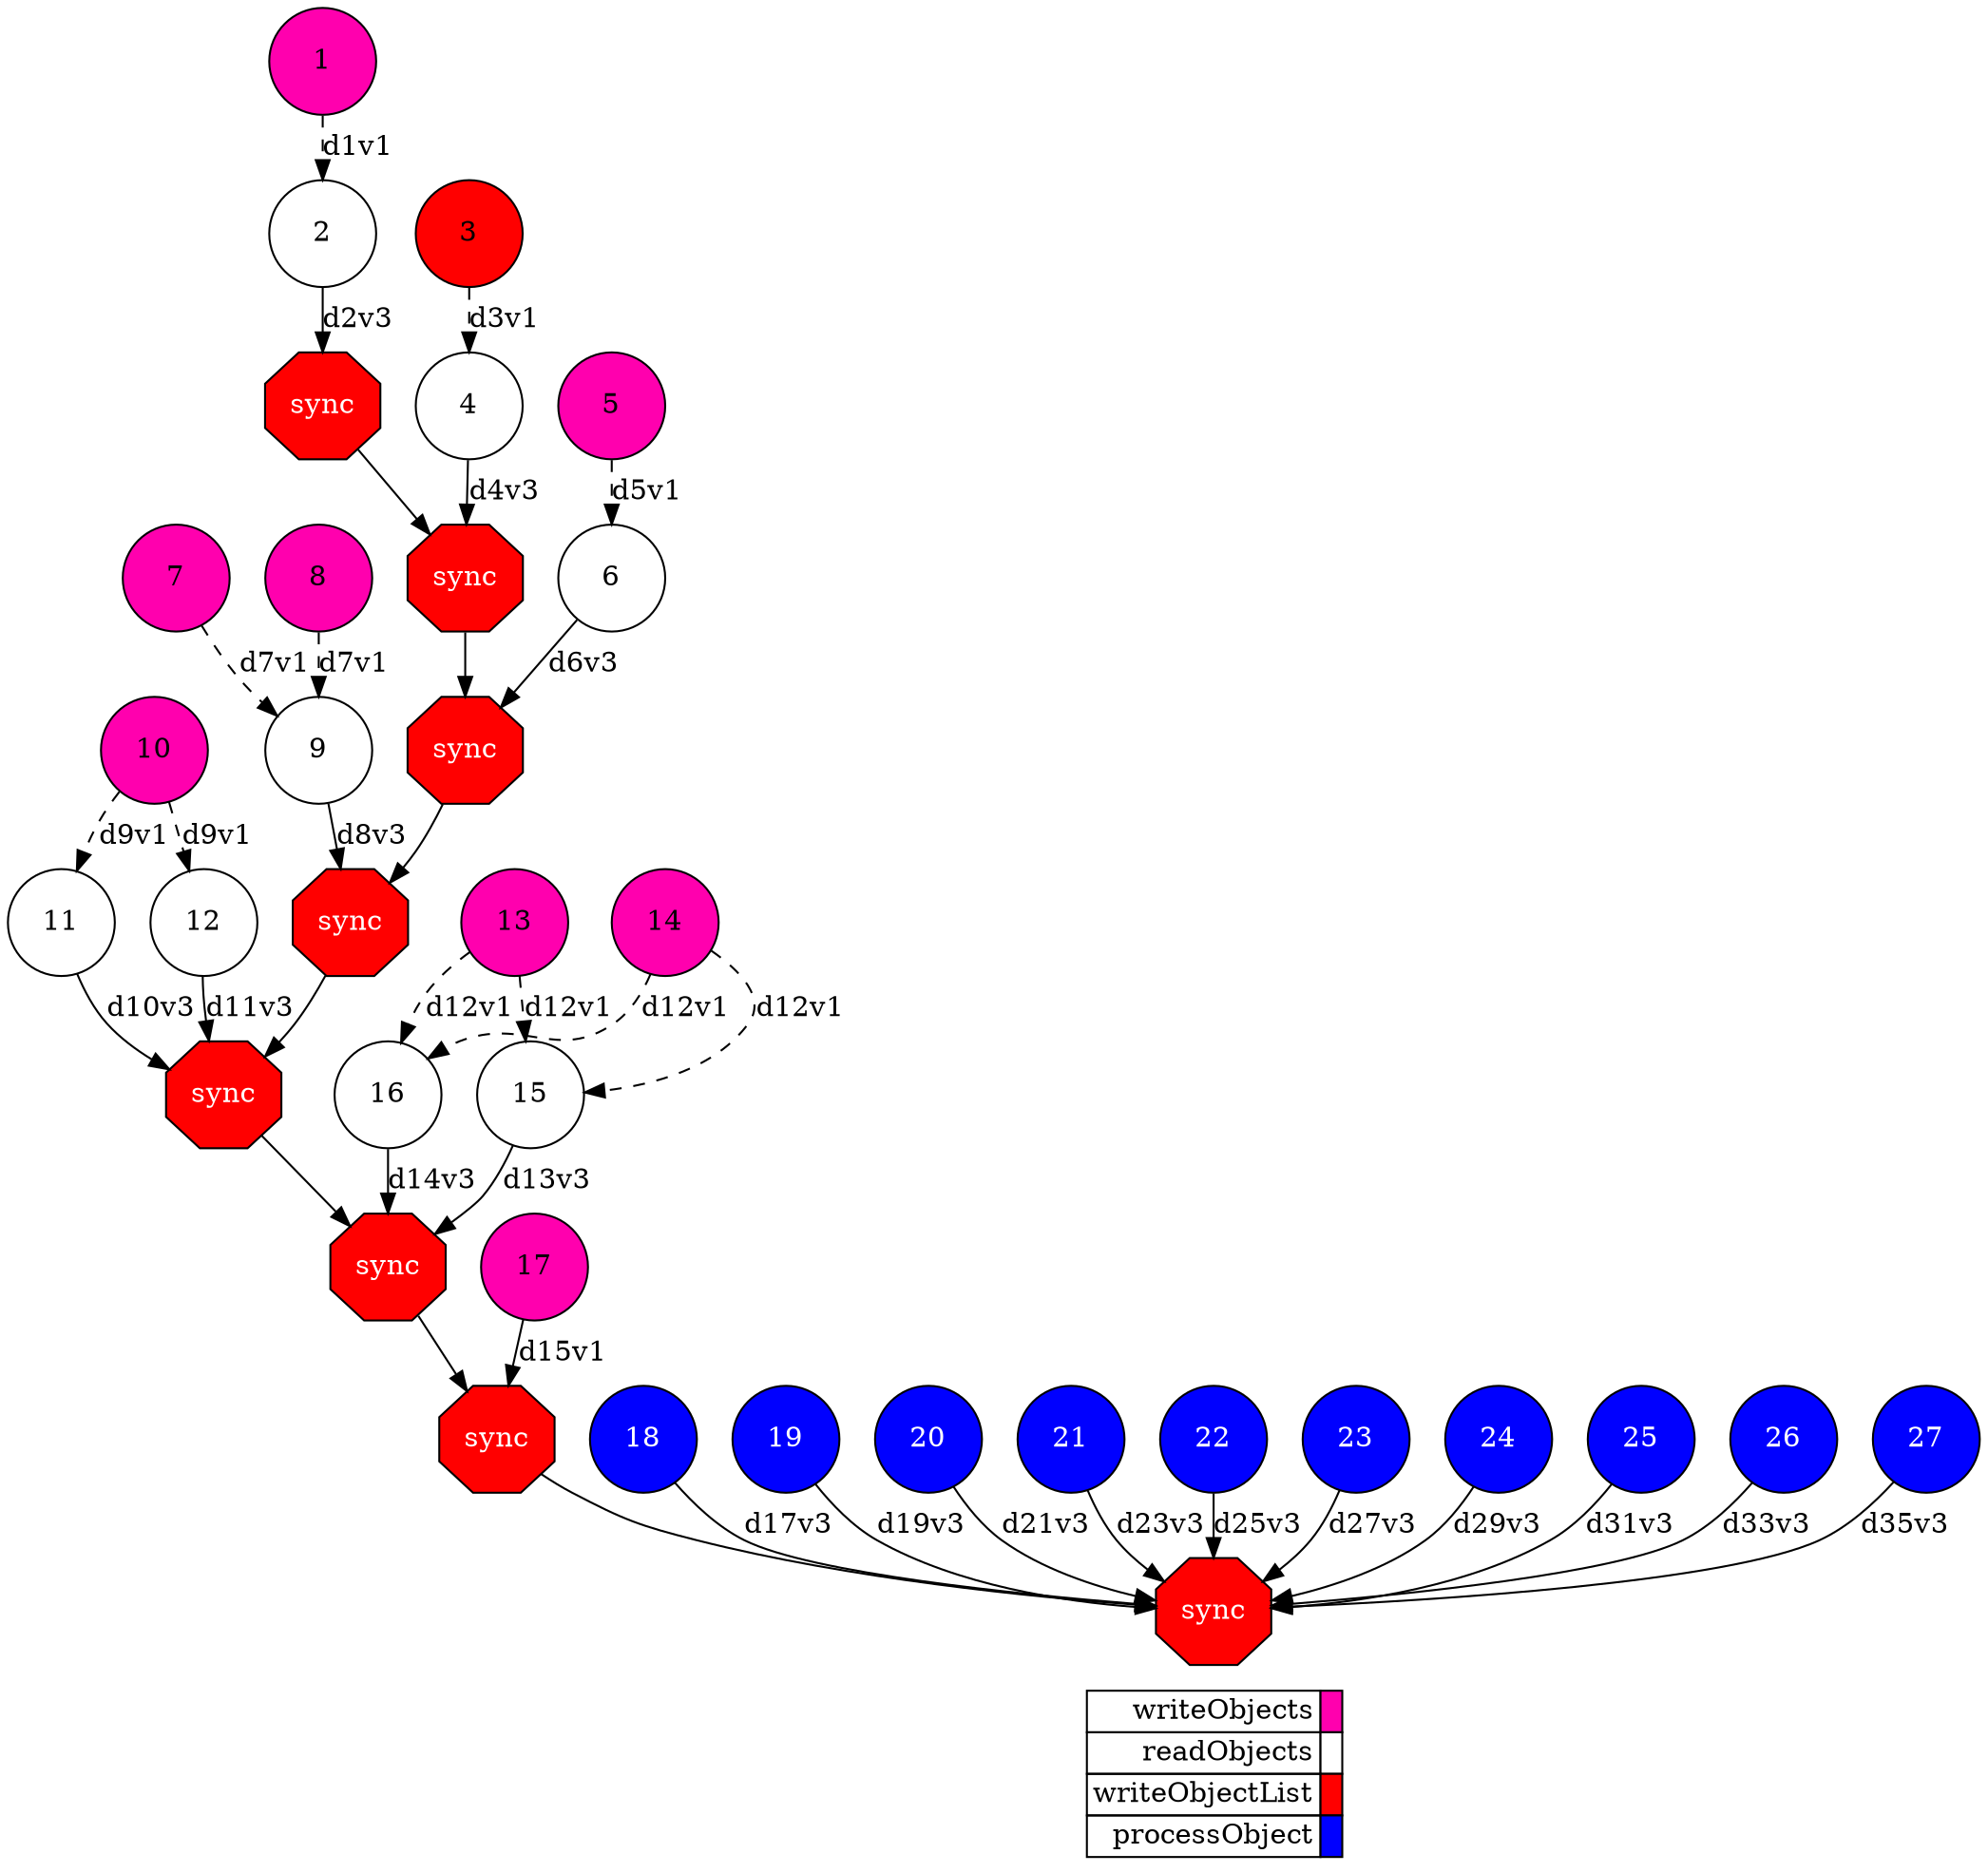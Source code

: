 digraph {
  rankdir=TB;
  labeljust="l";
  subgraph dependence_graph {
    ranksep=0.20;
    node[height=0.75];

1[shape=circle, style=filled fillcolor="#ff00ae" fontcolor="#000000"];
2[shape=circle, style=filled fillcolor="#ffffff" fontcolor="#000000"];
1 -> 2[style=dashed, label="d1v1"];
Synchro1[label="sync", shape=octagon, style=filled fillcolor="#ff0000" fontcolor="#FFFFFF"];
2 -> Synchro1[label="d2v3"];
3[shape=circle, style=filled fillcolor="#ff0000" fontcolor="#000000"];
4[shape=circle, style=filled fillcolor="#ffffff" fontcolor="#000000"];
3 -> 4[style=dashed, label="d3v1"];
Synchro2[label="sync", shape=octagon, style=filled fillcolor="#ff0000" fontcolor="#FFFFFF"];
Synchro1 -> Synchro2;
4 -> Synchro2[label="d4v3"];
5[shape=circle, style=filled fillcolor="#ff00ae" fontcolor="#000000"];
6[shape=circle, style=filled fillcolor="#ffffff" fontcolor="#000000"];
5 -> 6[style=dashed, label="d5v1"];
Synchro3[label="sync", shape=octagon, style=filled fillcolor="#ff0000" fontcolor="#FFFFFF"];
Synchro2 -> Synchro3;
6 -> Synchro3[label="d6v3"];
7[shape=circle, style=filled fillcolor="#ff00ae" fontcolor="#000000"];
8[shape=circle, style=filled fillcolor="#ff00ae" fontcolor="#000000"];
9[shape=circle, style=filled fillcolor="#ffffff" fontcolor="#000000"];
7 -> 9[style=dashed, label="d7v1"];
8 -> 9[style=dashed, label="d7v1"];
Synchro4[label="sync", shape=octagon, style=filled fillcolor="#ff0000" fontcolor="#FFFFFF"];
Synchro3 -> Synchro4;
9 -> Synchro4[label="d8v3"];
10[shape=circle, style=filled fillcolor="#ff00ae" fontcolor="#000000"];
11[shape=circle, style=filled fillcolor="#ffffff" fontcolor="#000000"];
10 -> 11[style=dashed, label="d9v1"];
12[shape=circle, style=filled fillcolor="#ffffff" fontcolor="#000000"];
10 -> 12[style=dashed, label="d9v1"];
Synchro5[label="sync", shape=octagon, style=filled fillcolor="#ff0000" fontcolor="#FFFFFF"];
Synchro4 -> Synchro5;
11 -> Synchro5[label="d10v3"];
12 -> Synchro5[label="d11v3"];
13[shape=circle, style=filled fillcolor="#ff00ae" fontcolor="#000000"];
14[shape=circle, style=filled fillcolor="#ff00ae" fontcolor="#000000"];
15[shape=circle, style=filled fillcolor="#ffffff" fontcolor="#000000"];
13 -> 15[style=dashed, label="d12v1"];
14 -> 15[style=dashed, label="d12v1"];
16[shape=circle, style=filled fillcolor="#ffffff" fontcolor="#000000"];
13 -> 16[style=dashed, label="d12v1"];
14 -> 16[style=dashed, label="d12v1"];
Synchro6[label="sync", shape=octagon, style=filled fillcolor="#ff0000" fontcolor="#FFFFFF"];
Synchro5 -> Synchro6;
15 -> Synchro6[label="d13v3"];
16 -> Synchro6[label="d14v3"];
17[shape=circle, style=filled fillcolor="#ff00ae" fontcolor="#000000"];
Synchro7[label="sync", shape=octagon, style=filled fillcolor="#ff0000" fontcolor="#FFFFFF"];
Synchro6 -> Synchro7;
17 -> Synchro7[label="d15v1"];
18[shape=circle, style=filled fillcolor="#0000ff" fontcolor="#ffffff"];
19[shape=circle, style=filled fillcolor="#0000ff" fontcolor="#ffffff"];
20[shape=circle, style=filled fillcolor="#0000ff" fontcolor="#ffffff"];
21[shape=circle, style=filled fillcolor="#0000ff" fontcolor="#ffffff"];
22[shape=circle, style=filled fillcolor="#0000ff" fontcolor="#ffffff"];
23[shape=circle, style=filled fillcolor="#0000ff" fontcolor="#ffffff"];
24[shape=circle, style=filled fillcolor="#0000ff" fontcolor="#ffffff"];
25[shape=circle, style=filled fillcolor="#0000ff" fontcolor="#ffffff"];
26[shape=circle, style=filled fillcolor="#0000ff" fontcolor="#ffffff"];
27[shape=circle, style=filled fillcolor="#0000ff" fontcolor="#ffffff"];
Synchro8[label="sync", shape=octagon, style=filled fillcolor="#ff0000" fontcolor="#FFFFFF"];
Synchro7 -> Synchro8;
18 -> Synchro8[label="d17v3"];
19 -> Synchro8[label="d19v3"];
20 -> Synchro8[label="d21v3"];
21 -> Synchro8[label="d23v3"];
22 -> Synchro8[label="d25v3"];
23 -> Synchro8[label="d27v3"];
24 -> Synchro8[label="d29v3"];
25 -> Synchro8[label="d31v3"];
26 -> Synchro8[label="d33v3"];
27 -> Synchro8[label="d35v3"];  }
  subgraph legend {
    rank=sink;
    node [shape=plaintext, height=0.75];
    ranksep=0.20;
    label = "Legend";
    key [label=<
      <table border="0" cellpadding="2" cellspacing="0" cellborder="1">
<tr>
<td align="right">writeObjects</td>
<td bgcolor="#ff00ae">&nbsp;</td>
</tr>
<tr>
<td align="right">readObjects</td>
<td bgcolor="#ffffff">&nbsp;</td>
</tr>
<tr>
<td align="right">writeObjectList</td>
<td bgcolor="#ff0000">&nbsp;</td>
</tr>
<tr>
<td align="right">processObject</td>
<td bgcolor="#0000ff">&nbsp;</td>
</tr>
      </table>
    >]
  }
}
